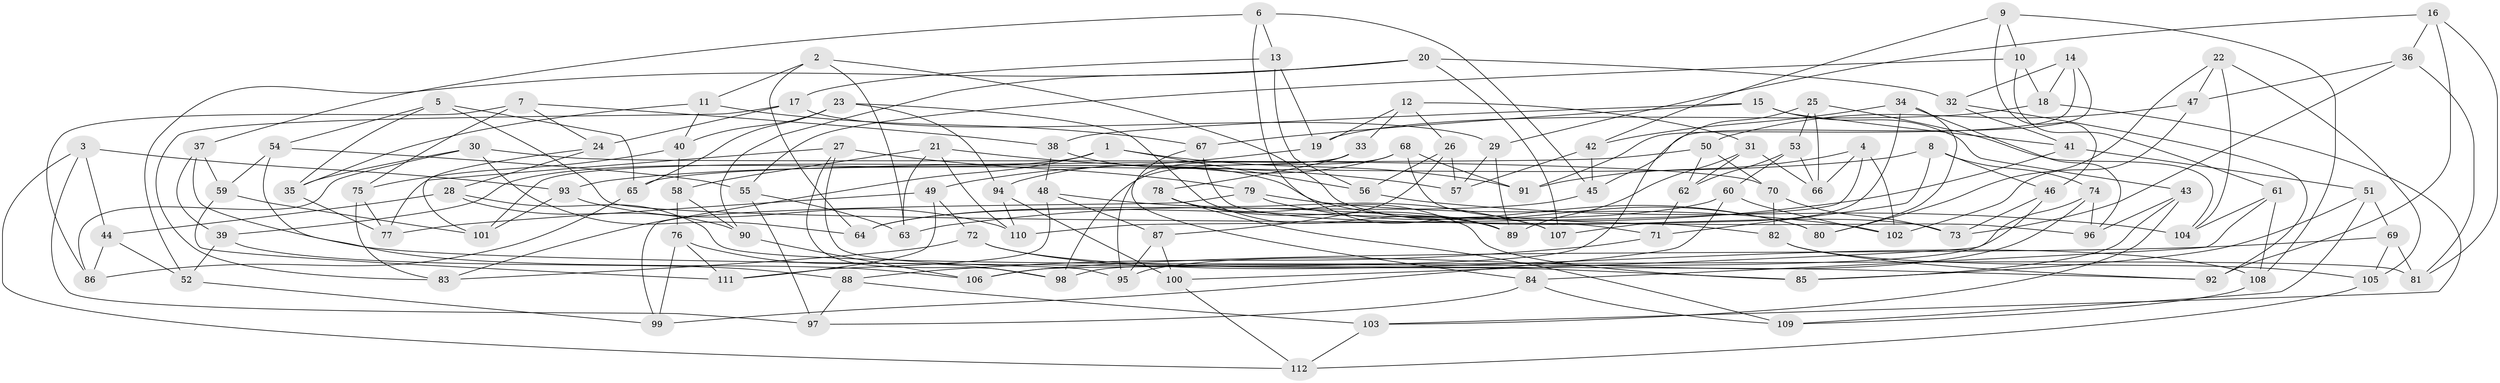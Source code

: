 // Generated by graph-tools (version 1.1) at 2025/37/03/09/25 02:37:57]
// undirected, 112 vertices, 224 edges
graph export_dot {
graph [start="1"]
  node [color=gray90,style=filled];
  1;
  2;
  3;
  4;
  5;
  6;
  7;
  8;
  9;
  10;
  11;
  12;
  13;
  14;
  15;
  16;
  17;
  18;
  19;
  20;
  21;
  22;
  23;
  24;
  25;
  26;
  27;
  28;
  29;
  30;
  31;
  32;
  33;
  34;
  35;
  36;
  37;
  38;
  39;
  40;
  41;
  42;
  43;
  44;
  45;
  46;
  47;
  48;
  49;
  50;
  51;
  52;
  53;
  54;
  55;
  56;
  57;
  58;
  59;
  60;
  61;
  62;
  63;
  64;
  65;
  66;
  67;
  68;
  69;
  70;
  71;
  72;
  73;
  74;
  75;
  76;
  77;
  78;
  79;
  80;
  81;
  82;
  83;
  84;
  85;
  86;
  87;
  88;
  89;
  90;
  91;
  92;
  93;
  94;
  95;
  96;
  97;
  98;
  99;
  100;
  101;
  102;
  103;
  104;
  105;
  106;
  107;
  108;
  109;
  110;
  111;
  112;
  1 -- 56;
  1 -- 39;
  1 -- 83;
  1 -- 91;
  2 -- 63;
  2 -- 11;
  2 -- 73;
  2 -- 64;
  3 -- 44;
  3 -- 97;
  3 -- 112;
  3 -- 93;
  4 -- 110;
  4 -- 66;
  4 -- 102;
  4 -- 91;
  5 -- 35;
  5 -- 54;
  5 -- 65;
  5 -- 71;
  6 -- 37;
  6 -- 13;
  6 -- 45;
  6 -- 107;
  7 -- 86;
  7 -- 75;
  7 -- 24;
  7 -- 38;
  8 -- 74;
  8 -- 93;
  8 -- 71;
  8 -- 46;
  9 -- 108;
  9 -- 10;
  9 -- 42;
  9 -- 46;
  10 -- 61;
  10 -- 55;
  10 -- 18;
  11 -- 67;
  11 -- 40;
  11 -- 35;
  12 -- 26;
  12 -- 33;
  12 -- 19;
  12 -- 31;
  13 -- 17;
  13 -- 56;
  13 -- 19;
  14 -- 91;
  14 -- 32;
  14 -- 18;
  14 -- 45;
  15 -- 38;
  15 -- 41;
  15 -- 67;
  15 -- 43;
  16 -- 36;
  16 -- 92;
  16 -- 29;
  16 -- 81;
  17 -- 29;
  17 -- 24;
  17 -- 83;
  18 -- 103;
  18 -- 19;
  19 -- 49;
  20 -- 90;
  20 -- 52;
  20 -- 107;
  20 -- 32;
  21 -- 63;
  21 -- 110;
  21 -- 57;
  21 -- 58;
  22 -- 80;
  22 -- 104;
  22 -- 105;
  22 -- 47;
  23 -- 94;
  23 -- 40;
  23 -- 89;
  23 -- 65;
  24 -- 28;
  24 -- 101;
  25 -- 66;
  25 -- 53;
  25 -- 106;
  25 -- 104;
  26 -- 57;
  26 -- 56;
  26 -- 87;
  27 -- 77;
  27 -- 98;
  27 -- 95;
  27 -- 79;
  28 -- 44;
  28 -- 81;
  28 -- 90;
  29 -- 89;
  29 -- 57;
  30 -- 70;
  30 -- 35;
  30 -- 64;
  30 -- 86;
  31 -- 62;
  31 -- 89;
  31 -- 66;
  32 -- 92;
  32 -- 41;
  33 -- 95;
  33 -- 78;
  33 -- 101;
  34 -- 107;
  34 -- 80;
  34 -- 42;
  34 -- 96;
  35 -- 77;
  36 -- 47;
  36 -- 81;
  36 -- 73;
  37 -- 59;
  37 -- 39;
  37 -- 92;
  38 -- 80;
  38 -- 48;
  39 -- 52;
  39 -- 88;
  40 -- 75;
  40 -- 58;
  41 -- 63;
  41 -- 51;
  42 -- 57;
  42 -- 45;
  43 -- 85;
  43 -- 96;
  43 -- 103;
  44 -- 52;
  44 -- 86;
  45 -- 64;
  46 -- 100;
  46 -- 73;
  47 -- 102;
  47 -- 50;
  48 -- 107;
  48 -- 87;
  48 -- 111;
  49 -- 77;
  49 -- 72;
  49 -- 111;
  50 -- 62;
  50 -- 65;
  50 -- 70;
  51 -- 69;
  51 -- 109;
  51 -- 85;
  52 -- 99;
  53 -- 66;
  53 -- 60;
  53 -- 62;
  54 -- 59;
  54 -- 106;
  54 -- 55;
  55 -- 97;
  55 -- 63;
  56 -- 104;
  58 -- 76;
  58 -- 90;
  59 -- 101;
  59 -- 111;
  60 -- 99;
  60 -- 102;
  60 -- 64;
  61 -- 104;
  61 -- 108;
  61 -- 84;
  62 -- 71;
  65 -- 86;
  67 -- 82;
  67 -- 84;
  68 -- 98;
  68 -- 96;
  68 -- 91;
  68 -- 94;
  69 -- 105;
  69 -- 106;
  69 -- 81;
  70 -- 73;
  70 -- 82;
  71 -- 88;
  72 -- 85;
  72 -- 108;
  72 -- 83;
  74 -- 98;
  74 -- 96;
  74 -- 95;
  75 -- 83;
  75 -- 77;
  76 -- 98;
  76 -- 111;
  76 -- 99;
  78 -- 85;
  78 -- 109;
  78 -- 89;
  79 -- 102;
  79 -- 80;
  79 -- 99;
  82 -- 92;
  82 -- 105;
  84 -- 97;
  84 -- 109;
  87 -- 100;
  87 -- 95;
  88 -- 103;
  88 -- 97;
  90 -- 106;
  93 -- 110;
  93 -- 101;
  94 -- 110;
  94 -- 100;
  100 -- 112;
  103 -- 112;
  105 -- 112;
  108 -- 109;
}
